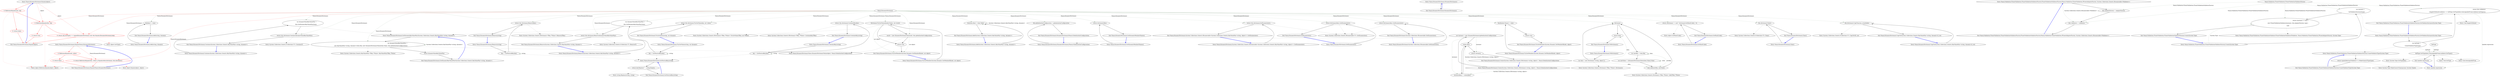 digraph  {
m0_39 [cluster="Nancy.DynamicDictionary.Equals(object)", file="DefaultJsonSerializerFixture.cs", label="Entry Nancy.DynamicDictionary.Equals(object)", span="164-164"];
m0_40 [cluster="Nancy.DynamicDictionary.Equals(object)", color=red, community=0, file="DefaultJsonSerializerFixture.cs", label="0: ReferenceEquals(null, obj)", span="166-166"];
m0_42 [cluster="Nancy.DynamicDictionary.Equals(object)", color=red, community=0, file="DefaultJsonSerializerFixture.cs", label="0: ReferenceEquals(this, obj)", span="171-171"];
m0_44 [cluster="Nancy.DynamicDictionary.Equals(object)", color=red, community=0, file="DefaultJsonSerializerFixture.cs", label="0: return obj.GetType() == typeof(DynamicDictionary) && this.Equals((DynamicDictionary)obj);", span="176-176"];
m0_41 [cluster="Nancy.DynamicDictionary.Equals(object)", color=red, community=0, file="DefaultJsonSerializerFixture.cs", label="0: return false;", span="168-168"];
m0_43 [cluster="Nancy.DynamicDictionary.Equals(object)", color=red, community=0, file="DefaultJsonSerializerFixture.cs", label="0: return true;", span="173-173"];
m0_45 [cluster="Nancy.DynamicDictionary.Equals(object)", file="DefaultJsonSerializerFixture.cs", label="Exit Nancy.DynamicDictionary.Equals(object)", span="164-164"];
m0_110 [cluster="System.Collections.Generic.Dictionary<TKey, TValue>.Add(TKey, TValue)", file="DefaultJsonSerializerFixture.cs", label="Entry System.Collections.Generic.Dictionary<TKey, TValue>.Add(TKey, TValue)", span="0-0"];
m0_60 [cluster="Nancy.DynamicDictionary.ContainsKey(string)", file="DefaultJsonSerializerFixture.cs", label="Entry Nancy.DynamicDictionary.ContainsKey(string)", span="222-222"];
m0_61 [cluster="Nancy.DynamicDictionary.ContainsKey(string)", file="DefaultJsonSerializerFixture.cs", label="key = GetNeutralKey(key)", span="224-224"];
m0_62 [cluster="Nancy.DynamicDictionary.ContainsKey(string)", file="DefaultJsonSerializerFixture.cs", label="return this.dictionary.ContainsKey(key);", span="225-225"];
m0_63 [cluster="Nancy.DynamicDictionary.ContainsKey(string)", file="DefaultJsonSerializerFixture.cs", label="Exit Nancy.DynamicDictionary.ContainsKey(string)", span="222-222"];
m0_32 [cluster="Nancy.DynamicDictionary.Equals(Nancy.DynamicDictionary)", file="DefaultJsonSerializerFixture.cs", label="Entry Nancy.DynamicDictionary.Equals(Nancy.DynamicDictionary)", span="149-149"];
m0_33 [cluster="Nancy.DynamicDictionary.Equals(Nancy.DynamicDictionary)", color=red, community=0, file="DefaultJsonSerializerFixture.cs", label="0: ReferenceEquals(null, other)", span="151-151"];
m0_35 [cluster="Nancy.DynamicDictionary.Equals(Nancy.DynamicDictionary)", color=red, community=0, file="DefaultJsonSerializerFixture.cs", label="0: return ReferenceEquals(this, other) || Equals(other.dictionary, this.dictionary);", span="156-156"];
m0_34 [cluster="Nancy.DynamicDictionary.Equals(Nancy.DynamicDictionary)", color=red, community=0, file="DefaultJsonSerializerFixture.cs", label="0: return false;", span="153-153"];
m0_36 [cluster="Nancy.DynamicDictionary.Equals(Nancy.DynamicDictionary)", file="DefaultJsonSerializerFixture.cs", label="Exit Nancy.DynamicDictionary.Equals(Nancy.DynamicDictionary)", span="149-149"];
m0_11 [cluster="Nancy.DynamicDictionary.TrySetMember(System.Dynamic.SetMemberBinder, object)", file="DefaultJsonSerializerFixture.cs", label="Entry Nancy.DynamicDictionary.TrySetMember(System.Dynamic.SetMemberBinder, object)", span="70-70"];
m0_12 [cluster="Nancy.DynamicDictionary.TrySetMember(System.Dynamic.SetMemberBinder, object)", file="DefaultJsonSerializerFixture.cs", label="this[binder.Name] = value", span="72-72"];
m0_13 [cluster="Nancy.DynamicDictionary.TrySetMember(System.Dynamic.SetMemberBinder, object)", file="DefaultJsonSerializerFixture.cs", label="return true;", span="73-73"];
m0_14 [cluster="Nancy.DynamicDictionary.TrySetMember(System.Dynamic.SetMemberBinder, object)", file="DefaultJsonSerializerFixture.cs", label="Exit Nancy.DynamicDictionary.TrySetMember(System.Dynamic.SetMemberBinder, object)", span="70-70"];
m0_89 [cluster="Nancy.DynamicDictionary.Remove(System.Collections.Generic.KeyValuePair<string, dynamic>)", file="DefaultJsonSerializerFixture.cs", label="Entry Nancy.DynamicDictionary.Remove(System.Collections.Generic.KeyValuePair<string, dynamic>)", span="315-315"];
m0_90 [cluster="Nancy.DynamicDictionary.Remove(System.Collections.Generic.KeyValuePair<string, dynamic>)", file="DefaultJsonSerializerFixture.cs", label="var dynamicValueKeyValuePair =\r\n                this.GetDynamicKeyValuePair(item)", span="317-318"];
m0_91 [cluster="Nancy.DynamicDictionary.Remove(System.Collections.Generic.KeyValuePair<string, dynamic>)", file="DefaultJsonSerializerFixture.cs", label="return this.dictionary.Remove(dynamicValueKeyValuePair);", span="320-320"];
m0_92 [cluster="Nancy.DynamicDictionary.Remove(System.Collections.Generic.KeyValuePair<string, dynamic>)", file="DefaultJsonSerializerFixture.cs", label="Exit Nancy.DynamicDictionary.Remove(System.Collections.Generic.KeyValuePair<string, dynamic>)", span="315-315"];
m0_53 [cluster="object.GetHashCode()", file="DefaultJsonSerializerFixture.cs", label="Entry object.GetHashCode()", span="0-0"];
m0_46 [cluster="object.GetType()", file="DefaultJsonSerializerFixture.cs", label="Entry object.GetType()", span="0-0"];
m0_57 [cluster="Nancy.DynamicDictionary.Add(System.Collections.Generic.KeyValuePair<string, dynamic>)", file="DefaultJsonSerializerFixture.cs", label="Entry Nancy.DynamicDictionary.Add(System.Collections.Generic.KeyValuePair<string, dynamic>)", span="211-211"];
m0_58 [cluster="Nancy.DynamicDictionary.Add(System.Collections.Generic.KeyValuePair<string, dynamic>)", file="DefaultJsonSerializerFixture.cs", label="this[item.Key] = item.Value", span="213-213"];
m0_59 [cluster="Nancy.DynamicDictionary.Add(System.Collections.Generic.KeyValuePair<string, dynamic>)", file="DefaultJsonSerializerFixture.cs", label="Exit Nancy.DynamicDictionary.Add(System.Collections.Generic.KeyValuePair<string, dynamic>)", span="211-211"];
m0_83 [cluster="System.Collections.Generic.ICollection<T>.CopyTo(T[], int)", file="DefaultJsonSerializerFixture.cs", label="Entry System.Collections.Generic.ICollection<T>.CopyTo(T[], int)", span="0-0"];
m0_97 [cluster="System.Collections.Generic.KeyValuePair<TKey, TValue>.KeyValuePair(TKey, TValue)", file="DefaultJsonSerializerFixture.cs", label="Entry System.Collections.Generic.KeyValuePair<TKey, TValue>.KeyValuePair(TKey, TValue)", span="0-0"];
m0_74 [cluster="Nancy.DynamicDictionary.Contains(System.Collections.Generic.KeyValuePair<string, dynamic>)", file="DefaultJsonSerializerFixture.cs", label="Entry Nancy.DynamicDictionary.Contains(System.Collections.Generic.KeyValuePair<string, dynamic>)", span="272-272"];
m0_75 [cluster="Nancy.DynamicDictionary.Contains(System.Collections.Generic.KeyValuePair<string, dynamic>)", file="DefaultJsonSerializerFixture.cs", label="var dynamicValueKeyValuePair =\r\n                this.GetDynamicKeyValuePair(item)", span="274-275"];
m0_76 [cluster="Nancy.DynamicDictionary.Contains(System.Collections.Generic.KeyValuePair<string, dynamic>)", file="DefaultJsonSerializerFixture.cs", label="return this.dictionary.Contains(dynamicValueKeyValuePair);", span="277-277"];
m0_77 [cluster="Nancy.DynamicDictionary.Contains(System.Collections.Generic.KeyValuePair<string, dynamic>)", file="DefaultJsonSerializerFixture.cs", label="Exit Nancy.DynamicDictionary.Contains(System.Collections.Generic.KeyValuePair<string, dynamic>)", span="272-272"];
m0_100 [cluster="string.Replace(string, string)", file="DefaultJsonSerializerFixture.cs", label="Entry string.Replace(string, string)", span="0-0"];
m0_15 [cluster="Nancy.DynamicDictionary.TryGetMember(System.Dynamic.GetMemberBinder, out object)", file="DefaultJsonSerializerFixture.cs", label="Entry Nancy.DynamicDictionary.TryGetMember(System.Dynamic.GetMemberBinder, out object)", span="81-81"];
m0_16 [cluster="Nancy.DynamicDictionary.TryGetMember(System.Dynamic.GetMemberBinder, out object)", file="DefaultJsonSerializerFixture.cs", label="!dictionary.TryGetValue(binder.Name, out result)", span="83-83"];
m0_17 [cluster="Nancy.DynamicDictionary.TryGetMember(System.Dynamic.GetMemberBinder, out object)", file="DefaultJsonSerializerFixture.cs", label="result = new DynamicDictionaryValue(null, this.globalizationConfiguration)", span="85-85"];
m0_18 [cluster="Nancy.DynamicDictionary.TryGetMember(System.Dynamic.GetMemberBinder, out object)", file="DefaultJsonSerializerFixture.cs", label="return true;", span="88-88"];
m0_19 [cluster="Nancy.DynamicDictionary.TryGetMember(System.Dynamic.GetMemberBinder, out object)", file="DefaultJsonSerializerFixture.cs", label="Exit Nancy.DynamicDictionary.TryGetMember(System.Dynamic.GetMemberBinder, out object)", span="81-81"];
m0_2 [cluster="Nancy.DynamicDictionary.DynamicDictionary(Nancy.GlobalizationConfiguration)", file="DefaultJsonSerializerFixture.cs", label="Entry Nancy.DynamicDictionary.DynamicDictionary(Nancy.GlobalizationConfiguration)", span="33-33"];
m0_3 [cluster="Nancy.DynamicDictionary.DynamicDictionary(Nancy.GlobalizationConfiguration)", file="DefaultJsonSerializerFixture.cs", label="this.globalizationConfiguration = globalizationConfiguration", span="35-35"];
m0_4 [cluster="Nancy.DynamicDictionary.DynamicDictionary(Nancy.GlobalizationConfiguration)", file="DefaultJsonSerializerFixture.cs", label="Exit Nancy.DynamicDictionary.DynamicDictionary(Nancy.GlobalizationConfiguration)", span="33-33"];
m0_64 [cluster="Nancy.DynamicDictionary.GetNeutralKey(string)", file="DefaultJsonSerializerFixture.cs", label="Entry Nancy.DynamicDictionary.GetNeutralKey(string)", span="342-342"];
m0_98 [cluster="Nancy.DynamicDictionary.GetNeutralKey(string)", file="DefaultJsonSerializerFixture.cs", label="return key.Replace(''-'', string.Empty);", span="344-344"];
m0_99 [cluster="Nancy.DynamicDictionary.GetNeutralKey(string)", file="DefaultJsonSerializerFixture.cs", label="Exit Nancy.DynamicDictionary.GetNeutralKey(string)", span="342-342"];
m0_22 [cluster="Nancy.DynamicDictionary.GetDynamicMemberNames()", file="DefaultJsonSerializerFixture.cs", label="Entry Nancy.DynamicDictionary.GetDynamicMemberNames()", span="95-95"];
m0_23 [cluster="Nancy.DynamicDictionary.GetDynamicMemberNames()", file="DefaultJsonSerializerFixture.cs", label="return dictionary.Keys;", span="97-97"];
m0_24 [cluster="Nancy.DynamicDictionary.GetDynamicMemberNames()", file="DefaultJsonSerializerFixture.cs", label="Exit Nancy.DynamicDictionary.GetDynamicMemberNames()", span="95-95"];
m0_47 [cluster="Nancy.DynamicDictionary.System.Collections.Generic.IEnumerable<System.Collections.Generic.KeyValuePair<string, object>>.GetEnumerator()", file="DefaultJsonSerializerFixture.cs", label="Entry Nancy.DynamicDictionary.System.Collections.Generic.IEnumerable<System.Collections.Generic.KeyValuePair<string, object>>.GetEnumerator()", span="183-183"];
m0_48 [cluster="Nancy.DynamicDictionary.System.Collections.Generic.IEnumerable<System.Collections.Generic.KeyValuePair<string, object>>.GetEnumerator()", file="DefaultJsonSerializerFixture.cs", label="return this.dictionary.GetEnumerator();", span="185-185"];
m0_49 [cluster="Nancy.DynamicDictionary.System.Collections.Generic.IEnumerable<System.Collections.Generic.KeyValuePair<string, object>>.GetEnumerator()", file="DefaultJsonSerializerFixture.cs", label="Exit Nancy.DynamicDictionary.System.Collections.Generic.IEnumerable<System.Collections.Generic.KeyValuePair<string, object>>.GetEnumerator()", span="183-183"];
m0_88 [cluster="System.Collections.Generic.IDictionary<TKey, TValue>.Remove(TKey)", file="DefaultJsonSerializerFixture.cs", label="Entry System.Collections.Generic.IDictionary<TKey, TValue>.Remove(TKey)", span="0-0"];
m0_101 [cluster="Nancy.DynamicDictionary.ToDictionary()", file="DefaultJsonSerializerFixture.cs", label="Entry Nancy.DynamicDictionary.ToDictionary()", span="351-351"];
m0_102 [cluster="Nancy.DynamicDictionary.ToDictionary()", file="DefaultJsonSerializerFixture.cs", label="var data = new Dictionary<string, object>()", span="353-353"];
m0_103 [cluster="Nancy.DynamicDictionary.ToDictionary()", file="DefaultJsonSerializerFixture.cs", label=dictionary, span="355-355"];
m0_106 [cluster="Nancy.DynamicDictionary.ToDictionary()", file="DefaultJsonSerializerFixture.cs", label="data.Add(newKey, newValue)", span="360-360"];
m0_107 [cluster="Nancy.DynamicDictionary.ToDictionary()", file="DefaultJsonSerializerFixture.cs", label="return data;", span="363-363"];
m0_104 [cluster="Nancy.DynamicDictionary.ToDictionary()", file="DefaultJsonSerializerFixture.cs", label="var newKey = item.Key", span="357-357"];
m0_105 [cluster="Nancy.DynamicDictionary.ToDictionary()", file="DefaultJsonSerializerFixture.cs", label="var newValue = ((DynamicDictionaryValue)item.Value).Value", span="358-358"];
m0_108 [cluster="Nancy.DynamicDictionary.ToDictionary()", file="DefaultJsonSerializerFixture.cs", label="Exit Nancy.DynamicDictionary.ToDictionary()", span="351-351"];
m0_21 [cluster="Nancy.DynamicDictionaryValue.DynamicDictionaryValue(object, Nancy.GlobalizationConfiguration)", file="DefaultJsonSerializerFixture.cs", label="Entry Nancy.DynamicDictionaryValue.DynamicDictionaryValue(object, Nancy.GlobalizationConfiguration)", span="38-38"];
m0_73 [cluster="System.Collections.Generic.ICollection<T>.Clear()", file="DefaultJsonSerializerFixture.cs", label="Entry System.Collections.Generic.ICollection<T>.Clear()", span="0-0"];
m0_5 [cluster="Nancy.DynamicDictionary.Create(System.Collections.Generic.IDictionary<string, object>, Nancy.GlobalizationConfiguration)", file="DefaultJsonSerializerFixture.cs", label="Entry Nancy.DynamicDictionary.Create(System.Collections.Generic.IDictionary<string, object>, Nancy.GlobalizationConfiguration)", span="53-53"];
m0_6 [cluster="Nancy.DynamicDictionary.Create(System.Collections.Generic.IDictionary<string, object>, Nancy.GlobalizationConfiguration)", file="DefaultJsonSerializerFixture.cs", label="var instance = new DynamicDictionary(globalizationConfiguration)", span="55-55"];
m0_7 [cluster="Nancy.DynamicDictionary.Create(System.Collections.Generic.IDictionary<string, object>, Nancy.GlobalizationConfiguration)", file="DefaultJsonSerializerFixture.cs", label="values.Keys", span="57-57"];
m0_8 [cluster="Nancy.DynamicDictionary.Create(System.Collections.Generic.IDictionary<string, object>, Nancy.GlobalizationConfiguration)", file="DefaultJsonSerializerFixture.cs", label="instance[key] = values[key]", span="59-59"];
m0_9 [cluster="Nancy.DynamicDictionary.Create(System.Collections.Generic.IDictionary<string, object>, Nancy.GlobalizationConfiguration)", file="DefaultJsonSerializerFixture.cs", label="return instance;", span="62-62"];
m0_10 [cluster="Nancy.DynamicDictionary.Create(System.Collections.Generic.IDictionary<string, object>, Nancy.GlobalizationConfiguration)", file="DefaultJsonSerializerFixture.cs", label="Exit Nancy.DynamicDictionary.Create(System.Collections.Generic.IDictionary<string, object>, Nancy.GlobalizationConfiguration)", span="53-53"];
m0_50 [cluster="Nancy.DynamicDictionary.GetHashCode()", file="DefaultJsonSerializerFixture.cs", label="Entry Nancy.DynamicDictionary.GetHashCode()", span="192-192"];
m0_51 [cluster="Nancy.DynamicDictionary.GetHashCode()", file="DefaultJsonSerializerFixture.cs", label="return (dictionary != null ? dictionary.GetHashCode() : 0);", span="194-194"];
m0_52 [cluster="Nancy.DynamicDictionary.GetHashCode()", file="DefaultJsonSerializerFixture.cs", label="Exit Nancy.DynamicDictionary.GetHashCode()", span="192-192"];
m0_70 [cluster="Nancy.DynamicDictionary.Clear()", file="DefaultJsonSerializerFixture.cs", label="Entry Nancy.DynamicDictionary.Clear()", span="252-252"];
m0_71 [cluster="Nancy.DynamicDictionary.Clear()", file="DefaultJsonSerializerFixture.cs", label="this.dictionary.Clear()", span="254-254"];
m0_72 [cluster="Nancy.DynamicDictionary.Clear()", file="DefaultJsonSerializerFixture.cs", label="Exit Nancy.DynamicDictionary.Clear()", span="252-252"];
m0_109 [cluster="System.Collections.Generic.Dictionary<TKey, TValue>.Dictionary()", file="DefaultJsonSerializerFixture.cs", label="Entry System.Collections.Generic.Dictionary<TKey, TValue>.Dictionary()", span="0-0"];
m0_80 [cluster="Nancy.DynamicDictionary.CopyTo(System.Collections.Generic.KeyValuePair<string, dynamic>[], int)", file="DefaultJsonSerializerFixture.cs", label="Entry Nancy.DynamicDictionary.CopyTo(System.Collections.Generic.KeyValuePair<string, dynamic>[], int)", span="285-285"];
m0_81 [cluster="Nancy.DynamicDictionary.CopyTo(System.Collections.Generic.KeyValuePair<string, dynamic>[], int)", file="DefaultJsonSerializerFixture.cs", label="this.dictionary.CopyTo(array, arrayIndex)", span="287-287"];
m0_82 [cluster="Nancy.DynamicDictionary.CopyTo(System.Collections.Generic.KeyValuePair<string, dynamic>[], int)", file="DefaultJsonSerializerFixture.cs", label="Exit Nancy.DynamicDictionary.CopyTo(System.Collections.Generic.KeyValuePair<string, dynamic>[], int)", span="285-285"];
m0_54 [cluster="Nancy.DynamicDictionary.Add(string, dynamic)", file="DefaultJsonSerializerFixture.cs", label="Entry Nancy.DynamicDictionary.Add(string, dynamic)", span="202-202"];
m0_55 [cluster="Nancy.DynamicDictionary.Add(string, dynamic)", file="DefaultJsonSerializerFixture.cs", label="this[key] = value", span="204-204"];
m0_56 [cluster="Nancy.DynamicDictionary.Add(string, dynamic)", file="DefaultJsonSerializerFixture.cs", label="Exit Nancy.DynamicDictionary.Add(string, dynamic)", span="202-202"];
m0_65 [cluster="System.Collections.Generic.IDictionary<TKey, TValue>.ContainsKey(TKey)", file="DefaultJsonSerializerFixture.cs", label="Entry System.Collections.Generic.IDictionary<TKey, TValue>.ContainsKey(TKey)", span="0-0"];
m0_66 [cluster="Nancy.DynamicDictionary.TryGetValue(string, out dynamic)", file="DefaultJsonSerializerFixture.cs", label="Entry Nancy.DynamicDictionary.TryGetValue(string, out dynamic)", span="243-243"];
m0_67 [cluster="Nancy.DynamicDictionary.TryGetValue(string, out dynamic)", file="DefaultJsonSerializerFixture.cs", label="key = GetNeutralKey(key)", span="245-245"];
m0_68 [cluster="Nancy.DynamicDictionary.TryGetValue(string, out dynamic)", file="DefaultJsonSerializerFixture.cs", label="return this.dictionary.TryGetValue(key, out value);", span="246-246"];
m0_69 [cluster="Nancy.DynamicDictionary.TryGetValue(string, out dynamic)", file="DefaultJsonSerializerFixture.cs", label="Exit Nancy.DynamicDictionary.TryGetValue(string, out dynamic)", span="243-243"];
m0_79 [cluster="System.Collections.Generic.ICollection<T>.Contains(T)", file="DefaultJsonSerializerFixture.cs", label="Entry System.Collections.Generic.ICollection<T>.Contains(T)", span="0-0"];
m0_37 [cluster="object.ReferenceEquals(object, object)", file="DefaultJsonSerializerFixture.cs", label="Entry object.ReferenceEquals(object, object)", span="0-0"];
m0_84 [cluster="Nancy.DynamicDictionary.Remove(string)", file="DefaultJsonSerializerFixture.cs", label="Entry Nancy.DynamicDictionary.Remove(string)", span="304-304"];
m0_85 [cluster="Nancy.DynamicDictionary.Remove(string)", file="DefaultJsonSerializerFixture.cs", label="key = GetNeutralKey(key)", span="306-306"];
m0_86 [cluster="Nancy.DynamicDictionary.Remove(string)", file="DefaultJsonSerializerFixture.cs", label="return this.dictionary.Remove(key);", span="307-307"];
m0_87 [cluster="Nancy.DynamicDictionary.Remove(string)", file="DefaultJsonSerializerFixture.cs", label="Exit Nancy.DynamicDictionary.Remove(string)", span="304-304"];
m0_20 [cluster="System.Collections.Generic.IDictionary<TKey, TValue>.TryGetValue(TKey, out TValue)", file="DefaultJsonSerializerFixture.cs", label="Entry System.Collections.Generic.IDictionary<TKey, TValue>.TryGetValue(TKey, out TValue)", span="0-0"];
m0_93 [cluster="System.Collections.Generic.ICollection<T>.Remove(T)", file="DefaultJsonSerializerFixture.cs", label="Entry System.Collections.Generic.ICollection<T>.Remove(T)", span="0-0"];
m0_38 [cluster="object.Equals(object, object)", file="DefaultJsonSerializerFixture.cs", label="Entry object.Equals(object, object)", span="0-0"];
m0_78 [cluster="Nancy.DynamicDictionary.GetDynamicKeyValuePair(System.Collections.Generic.KeyValuePair<string, dynamic>)", file="DefaultJsonSerializerFixture.cs", label="Entry Nancy.DynamicDictionary.GetDynamicKeyValuePair(System.Collections.Generic.KeyValuePair<string, dynamic>)", span="335-335"];
m0_94 [cluster="Nancy.DynamicDictionary.GetDynamicKeyValuePair(System.Collections.Generic.KeyValuePair<string, dynamic>)", file="DefaultJsonSerializerFixture.cs", label="var dynamicValueKeyValuePair =\r\n                new KeyValuePair<string, dynamic>(item.Key, new DynamicDictionaryValue(item.Value, this.globalizationConfiguration))", span="337-338"];
m0_95 [cluster="Nancy.DynamicDictionary.GetDynamicKeyValuePair(System.Collections.Generic.KeyValuePair<string, dynamic>)", file="DefaultJsonSerializerFixture.cs", label="return dynamicValueKeyValuePair;", span="339-339"];
m0_96 [cluster="Nancy.DynamicDictionary.GetDynamicKeyValuePair(System.Collections.Generic.KeyValuePair<string, dynamic>)", file="DefaultJsonSerializerFixture.cs", label="Exit Nancy.DynamicDictionary.GetDynamicKeyValuePair(System.Collections.Generic.KeyValuePair<string, dynamic>)", span="335-335"];
m0_28 [cluster="System.Collections.Generic.IEnumerable<T>.GetEnumerator()", file="DefaultJsonSerializerFixture.cs", label="Entry System.Collections.Generic.IEnumerable<T>.GetEnumerator()", span="0-0"];
m0_0 [cluster="Nancy.DynamicDictionary.DynamicDictionary()", file="DefaultJsonSerializerFixture.cs", label="Entry Nancy.DynamicDictionary.DynamicDictionary()", span="24-24"];
m0_1 [cluster="Nancy.DynamicDictionary.DynamicDictionary()", file="DefaultJsonSerializerFixture.cs", label="Exit Nancy.DynamicDictionary.DynamicDictionary()", span="24-24"];
m0_25 [cluster="Nancy.DynamicDictionary.GetEnumerator()", file="DefaultJsonSerializerFixture.cs", label="Entry Nancy.DynamicDictionary.GetEnumerator()", span="104-104"];
m0_26 [cluster="Nancy.DynamicDictionary.GetEnumerator()", file="DefaultJsonSerializerFixture.cs", label="return dictionary.Keys.GetEnumerator();", span="106-106"];
m0_27 [cluster="Nancy.DynamicDictionary.GetEnumerator()", file="DefaultJsonSerializerFixture.cs", label="Exit Nancy.DynamicDictionary.GetEnumerator()", span="104-104"];
m0_29 [cluster="Nancy.DynamicDictionary.System.Collections.IEnumerable.GetEnumerator()", file="DefaultJsonSerializerFixture.cs", label="Entry Nancy.DynamicDictionary.System.Collections.IEnumerable.GetEnumerator()", span="113-113"];
m0_30 [cluster="Nancy.DynamicDictionary.System.Collections.IEnumerable.GetEnumerator()", file="DefaultJsonSerializerFixture.cs", label="return dictionary.Keys.GetEnumerator();", span="115-115"];
m0_31 [cluster="Nancy.DynamicDictionary.System.Collections.IEnumerable.GetEnumerator()", file="DefaultJsonSerializerFixture.cs", label="Exit Nancy.DynamicDictionary.System.Collections.IEnumerable.GetEnumerator()", span="113-113"];
m0_111 [file="DefaultJsonSerializerFixture.cs", label="Nancy.DynamicDictionary", span=""];
m1_0 [cluster="Nancy.Validation.FluentValidation.FluentValidationValidatorFactory.FluentValidationValidatorFactory(Nancy.Validation.FluentValidation.IFluentAdapterFactory, System.Collections.Generic.IEnumerable<IValidator>)", file="NancySerializationStrategy.cs", label="Entry Nancy.Validation.FluentValidation.FluentValidationValidatorFactory.FluentValidationValidatorFactory(Nancy.Validation.FluentValidation.IFluentAdapterFactory, System.Collections.Generic.IEnumerable<IValidator>)", span="22-22"];
m1_1 [cluster="Nancy.Validation.FluentValidation.FluentValidationValidatorFactory.FluentValidationValidatorFactory(Nancy.Validation.FluentValidation.IFluentAdapterFactory, System.Collections.Generic.IEnumerable<IValidator>)", file="NancySerializationStrategy.cs", label="this.adapterFactory = adapterFactory", span="24-24"];
m1_2 [cluster="Nancy.Validation.FluentValidation.FluentValidationValidatorFactory.FluentValidationValidatorFactory(Nancy.Validation.FluentValidation.IFluentAdapterFactory, System.Collections.Generic.IEnumerable<IValidator>)", file="NancySerializationStrategy.cs", label="this.validators = validators", span="25-25"];
m1_3 [cluster="Nancy.Validation.FluentValidation.FluentValidationValidatorFactory.FluentValidationValidatorFactory(Nancy.Validation.FluentValidation.IFluentAdapterFactory, System.Collections.Generic.IEnumerable<IValidator>)", file="NancySerializationStrategy.cs", label="Exit Nancy.Validation.FluentValidation.FluentValidationValidatorFactory.FluentValidationValidatorFactory(Nancy.Validation.FluentValidation.IFluentAdapterFactory, System.Collections.Generic.IEnumerable<IValidator>)", span="22-22"];
m1_19 [cluster="Unk.GetType", file="NancySerializationStrategy.cs", label="Entry Unk.GetType", span=""];
m1_20 [cluster="Unk.IsAssignableFrom", file="NancySerializationStrategy.cs", label="Entry Unk.IsAssignableFrom", span=""];
m1_18 [cluster="System.Type.GetTypeInfo()", file="NancySerializationStrategy.cs", label="Entry System.Type.GetTypeInfo()", span="0-0"];
m1_8 [cluster="Nancy.Validation.FluentValidation.FluentValidationValidatorFactory.GetValidatorInstance(System.Type)", file="NancySerializationStrategy.cs", label="Entry Nancy.Validation.FluentValidation.FluentValidationValidatorFactory.GetValidatorInstance(System.Type)", span="43-43"];
m1_10 [cluster="Nancy.Validation.FluentValidation.FluentValidationValidatorFactory.GetValidatorInstance(System.Type)", file="NancySerializationStrategy.cs", label="var fullType =\r\n                CreateValidatorType(type)", span="45-46"];
m1_11 [cluster="Nancy.Validation.FluentValidation.FluentValidationValidatorFactory.GetValidatorInstance(System.Type)", file="NancySerializationStrategy.cs", label="return this.validators\r\n                .SingleOrDefault(validator => fullType.GetTypeInfo().IsAssignableFrom(validator.GetType()));", span="48-49"];
m1_12 [cluster="Nancy.Validation.FluentValidation.FluentValidationValidatorFactory.GetValidatorInstance(System.Type)", file="NancySerializationStrategy.cs", label="Exit Nancy.Validation.FluentValidation.FluentValidationValidatorFactory.GetValidatorInstance(System.Type)", span="43-43"];
m1_9 [cluster="Nancy.Validation.FluentValidation.FluentValidationValidator.FluentValidationValidator(IValidator, Nancy.Validation.FluentValidation.IFluentAdapterFactory, System.Type)", file="NancySerializationStrategy.cs", label="Entry Nancy.Validation.FluentValidation.FluentValidationValidator.FluentValidationValidator(IValidator, Nancy.Validation.FluentValidation.IFluentAdapterFactory, System.Type)", span="26-26"];
m1_14 [cluster="Unk.SingleOrDefault", file="NancySerializationStrategy.cs", label="Entry Unk.SingleOrDefault", span=""];
m1_15 [cluster="lambda expression", file="NancySerializationStrategy.cs", label="Entry lambda expression", span="49-49"];
m1_16 [cluster="lambda expression", file="NancySerializationStrategy.cs", label="fullType.GetTypeInfo().IsAssignableFrom(validator.GetType())", span="49-49"];
m1_17 [cluster="lambda expression", file="NancySerializationStrategy.cs", label="Exit lambda expression", span="49-49"];
m1_4 [cluster="Nancy.Validation.FluentValidation.FluentValidationValidatorFactory.Create(System.Type)", file="NancySerializationStrategy.cs", label="Entry Nancy.Validation.FluentValidation.FluentValidationValidatorFactory.Create(System.Type)", span="33-33"];
m1_5 [cluster="Nancy.Validation.FluentValidation.FluentValidationValidatorFactory.Create(System.Type)", file="NancySerializationStrategy.cs", label="var instance =\r\n                GetValidatorInstance(type)", span="35-36"];
m1_6 [cluster="Nancy.Validation.FluentValidation.FluentValidationValidatorFactory.Create(System.Type)", file="NancySerializationStrategy.cs", label="return (instance != null) ?\r\n                new FluentValidationValidator(instance, this.adapterFactory, type) :\r\n                null;", span="38-40"];
m1_7 [cluster="Nancy.Validation.FluentValidation.FluentValidationValidatorFactory.Create(System.Type)", file="NancySerializationStrategy.cs", label="Exit Nancy.Validation.FluentValidation.FluentValidationValidatorFactory.Create(System.Type)", span="33-33"];
m1_13 [cluster="Nancy.Validation.FluentValidation.FluentValidationValidatorFactory.CreateValidatorType(System.Type)", file="NancySerializationStrategy.cs", label="Entry Nancy.Validation.FluentValidation.FluentValidationValidatorFactory.CreateValidatorType(System.Type)", span="52-52"];
m1_21 [cluster="Nancy.Validation.FluentValidation.FluentValidationValidatorFactory.CreateValidatorType(System.Type)", file="NancySerializationStrategy.cs", label="return typeof(AbstractValidator<>).MakeGenericType(type);", span="54-54"];
m1_22 [cluster="Nancy.Validation.FluentValidation.FluentValidationValidatorFactory.CreateValidatorType(System.Type)", file="NancySerializationStrategy.cs", label="Exit Nancy.Validation.FluentValidation.FluentValidationValidatorFactory.CreateValidatorType(System.Type)", span="52-52"];
m1_23 [cluster="System.Type.MakeGenericType(params System.Type[])", file="NancySerializationStrategy.cs", label="Entry System.Type.MakeGenericType(params System.Type[])", span="0-0"];
m1_24 [file="NancySerializationStrategy.cs", label="Nancy.Validation.FluentValidation.FluentValidationValidatorFactory", span=""];
m1_25 [file="NancySerializationStrategy.cs", label=fullType, span=""];
m0_39 -> m0_40  [color=red, key=0, style=solid];
m0_39 -> m0_42  [color=red, key=1, label=object, style=dashed];
m0_39 -> m0_44  [color=red, key=1, label=object, style=dashed];
m0_40 -> m0_41  [color=red, key=0, style=solid];
m0_40 -> m0_42  [color=red, key=0, style=solid];
m0_40 -> m0_37  [color=red, key=2, style=dotted];
m0_42 -> m0_43  [color=red, key=0, style=solid];
m0_42 -> m0_44  [color=red, key=0, style=solid];
m0_42 -> m0_37  [color=red, key=2, style=dotted];
m0_44 -> m0_45  [color=red, key=0, style=solid];
m0_44 -> m0_46  [color=red, key=2, style=dotted];
m0_44 -> m0_32  [color=red, key=2, style=dotted];
m0_41 -> m0_45  [color=red, key=0, style=solid];
m0_43 -> m0_45  [color=red, key=0, style=solid];
m0_45 -> m0_39  [color=blue, key=0, style=bold];
m0_60 -> m0_61  [key=0, style=solid];
m0_61 -> m0_62  [key=0, style=solid];
m0_61 -> m0_64  [key=2, style=dotted];
m0_61 -> m0_61  [color=darkseagreen4, key=1, label=string, style=dashed];
m0_62 -> m0_63  [key=0, style=solid];
m0_62 -> m0_65  [key=2, style=dotted];
m0_63 -> m0_60  [color=blue, key=0, style=bold];
m0_32 -> m0_33  [color=red, key=0, style=solid];
m0_32 -> m0_35  [color=red, key=1, label="Nancy.DynamicDictionary", style=dashed];
m0_33 -> m0_34  [color=red, key=0, style=solid];
m0_33 -> m0_35  [color=red, key=0, style=solid];
m0_33 -> m0_37  [color=red, key=2, style=dotted];
m0_35 -> m0_36  [color=red, key=0, style=solid];
m0_35 -> m0_37  [color=red, key=2, style=dotted];
m0_35 -> m0_38  [color=red, key=2, style=dotted];
m0_34 -> m0_36  [color=red, key=0, style=solid];
m0_36 -> m0_32  [color=blue, key=0, style=bold];
m0_11 -> m0_12  [key=0, style=solid];
m0_12 -> m0_13  [key=0, style=solid];
m0_13 -> m0_14  [key=0, style=solid];
m0_14 -> m0_11  [color=blue, key=0, style=bold];
m0_89 -> m0_90  [key=0, style=solid];
m0_90 -> m0_91  [key=0, style=solid];
m0_90 -> m0_78  [key=2, style=dotted];
m0_91 -> m0_92  [key=0, style=solid];
m0_91 -> m0_93  [key=2, style=dotted];
m0_92 -> m0_89  [color=blue, key=0, style=bold];
m0_57 -> m0_58  [key=0, style=solid];
m0_58 -> m0_59  [key=0, style=solid];
m0_58 -> m0_58  [color=darkseagreen4, key=1, label="System.Collections.Generic.KeyValuePair<string, dynamic>", style=dashed];
m0_59 -> m0_57  [color=blue, key=0, style=bold];
m0_74 -> m0_75  [key=0, style=solid];
m0_75 -> m0_76  [key=0, style=solid];
m0_75 -> m0_78  [key=2, style=dotted];
m0_76 -> m0_77  [key=0, style=solid];
m0_76 -> m0_79  [key=2, style=dotted];
m0_77 -> m0_74  [color=blue, key=0, style=bold];
m0_15 -> m0_16  [key=0, style=solid];
m0_16 -> m0_17  [key=0, style=solid];
m0_16 -> m0_18  [key=0, style=solid];
m0_16 -> m0_20  [key=2, style=dotted];
m0_16 -> m0_19  [color=darkseagreen4, key=1, label="out object", style=dashed];
m0_17 -> m0_18  [key=0, style=solid];
m0_17 -> m0_21  [key=2, style=dotted];
m0_17 -> m0_19  [color=darkseagreen4, key=1, label="out object", style=dashed];
m0_18 -> m0_19  [key=0, style=solid];
m0_19 -> m0_15  [color=blue, key=0, style=bold];
m0_2 -> m0_3  [key=0, style=solid];
m0_3 -> m0_4  [key=0, style=solid];
m0_4 -> m0_2  [color=blue, key=0, style=bold];
m0_64 -> m0_98  [key=0, style=solid];
m0_98 -> m0_99  [key=0, style=solid];
m0_98 -> m0_100  [key=2, style=dotted];
m0_99 -> m0_64  [color=blue, key=0, style=bold];
m0_22 -> m0_23  [key=0, style=solid];
m0_23 -> m0_24  [key=0, style=solid];
m0_24 -> m0_22  [color=blue, key=0, style=bold];
m0_47 -> m0_48  [key=0, style=solid];
m0_48 -> m0_49  [key=0, style=solid];
m0_48 -> m0_28  [key=2, style=dotted];
m0_49 -> m0_47  [color=blue, key=0, style=bold];
m0_101 -> m0_102  [key=0, style=solid];
m0_102 -> m0_103  [key=0, style=solid];
m0_102 -> m0_109  [key=2, style=dotted];
m0_102 -> m0_106  [color=darkseagreen4, key=1, label=data, style=dashed];
m0_102 -> m0_107  [color=darkseagreen4, key=1, label=data, style=dashed];
m0_103 -> m0_104  [key=0, style=solid];
m0_103 -> m0_107  [key=0, style=solid];
m0_106 -> m0_103  [key=0, style=solid];
m0_106 -> m0_110  [key=2, style=dotted];
m0_107 -> m0_108  [key=0, style=solid];
m0_104 -> m0_105  [key=0, style=solid];
m0_104 -> m0_104  [color=darkseagreen4, key=1, label=item, style=dashed];
m0_104 -> m0_106  [color=darkseagreen4, key=1, label=newKey, style=dashed];
m0_105 -> m0_106  [key=0, style=solid];
m0_105 -> m0_105  [color=darkseagreen4, key=1, label=item, style=dashed];
m0_108 -> m0_101  [color=blue, key=0, style=bold];
m0_5 -> m0_6  [key=0, style=solid];
m0_5 -> m0_7  [color=darkseagreen4, key=1, label="System.Collections.Generic.IDictionary<string, object>", style=dashed];
m0_5 -> m0_8  [color=darkseagreen4, key=1, label="System.Collections.Generic.IDictionary<string, object>", style=dashed];
m0_6 -> m0_7  [key=0, style=solid];
m0_6 -> m0_2  [key=2, style=dotted];
m0_6 -> m0_8  [color=darkseagreen4, key=1, label=instance, style=dashed];
m0_6 -> m0_9  [color=darkseagreen4, key=1, label=instance, style=dashed];
m0_7 -> m0_8  [key=0, style=solid];
m0_7 -> m0_9  [key=0, style=solid];
m0_8 -> m0_7  [key=0, style=solid];
m0_9 -> m0_10  [key=0, style=solid];
m0_10 -> m0_5  [color=blue, key=0, style=bold];
m0_50 -> m0_51  [key=0, style=solid];
m0_51 -> m0_52  [key=0, style=solid];
m0_51 -> m0_53  [key=2, style=dotted];
m0_52 -> m0_50  [color=blue, key=0, style=bold];
m0_70 -> m0_71  [key=0, style=solid];
m0_71 -> m0_72  [key=0, style=solid];
m0_71 -> m0_73  [key=2, style=dotted];
m0_72 -> m0_70  [color=blue, key=0, style=bold];
m0_80 -> m0_81  [key=0, style=solid];
m0_81 -> m0_82  [key=0, style=solid];
m0_81 -> m0_83  [key=2, style=dotted];
m0_82 -> m0_80  [color=blue, key=0, style=bold];
m0_54 -> m0_55  [key=0, style=solid];
m0_55 -> m0_56  [key=0, style=solid];
m0_56 -> m0_54  [color=blue, key=0, style=bold];
m0_66 -> m0_67  [key=0, style=solid];
m0_67 -> m0_68  [key=0, style=solid];
m0_67 -> m0_64  [key=2, style=dotted];
m0_67 -> m0_67  [color=darkseagreen4, key=1, label=string, style=dashed];
m0_68 -> m0_69  [key=0, style=solid];
m0_68 -> m0_20  [key=2, style=dotted];
m0_69 -> m0_66  [color=blue, key=0, style=bold];
m0_84 -> m0_85  [key=0, style=solid];
m0_85 -> m0_86  [key=0, style=solid];
m0_85 -> m0_64  [key=2, style=dotted];
m0_85 -> m0_85  [color=darkseagreen4, key=1, label=string, style=dashed];
m0_86 -> m0_87  [key=0, style=solid];
m0_86 -> m0_88  [key=2, style=dotted];
m0_87 -> m0_84  [color=blue, key=0, style=bold];
m0_78 -> m0_94  [key=0, style=solid];
m0_94 -> m0_95  [key=0, style=solid];
m0_94 -> m0_97  [key=2, style=dotted];
m0_94 -> m0_21  [key=2, style=dotted];
m0_94 -> m0_94  [color=darkseagreen4, key=1, label="System.Collections.Generic.KeyValuePair<string, dynamic>", style=dashed];
m0_95 -> m0_96  [key=0, style=solid];
m0_96 -> m0_78  [color=blue, key=0, style=bold];
m0_0 -> m0_1  [key=0, style=solid];
m0_1 -> m0_0  [color=blue, key=0, style=bold];
m0_25 -> m0_26  [key=0, style=solid];
m0_26 -> m0_27  [key=0, style=solid];
m0_26 -> m0_28  [key=2, style=dotted];
m0_27 -> m0_25  [color=blue, key=0, style=bold];
m0_29 -> m0_30  [key=0, style=solid];
m0_30 -> m0_31  [key=0, style=solid];
m0_30 -> m0_28  [key=2, style=dotted];
m0_31 -> m0_29  [color=blue, key=0, style=bold];
m0_111 -> m0_3  [color=darkseagreen4, key=1, label="Nancy.DynamicDictionary", style=dashed];
m0_111 -> m0_12  [color=darkseagreen4, key=1, label="Nancy.DynamicDictionary", style=dashed];
m0_111 -> m0_16  [color=darkseagreen4, key=1, label="Nancy.DynamicDictionary", style=dashed];
m0_111 -> m0_17  [color=darkseagreen4, key=1, label="Nancy.DynamicDictionary", style=dashed];
m0_111 -> m0_23  [color=darkseagreen4, key=1, label="Nancy.DynamicDictionary", style=dashed];
m0_111 -> m0_26  [color=darkseagreen4, key=1, label="Nancy.DynamicDictionary", style=dashed];
m0_111 -> m0_30  [color=darkseagreen4, key=1, label="Nancy.DynamicDictionary", style=dashed];
m0_111 -> m0_35  [color=red, key=1, label="Nancy.DynamicDictionary", style=dashed];
m0_111 -> m0_42  [color=red, key=1, label="Nancy.DynamicDictionary", style=dashed];
m0_111 -> m0_44  [color=red, key=1, label="Nancy.DynamicDictionary", style=dashed];
m0_111 -> m0_48  [color=darkseagreen4, key=1, label="Nancy.DynamicDictionary", style=dashed];
m0_111 -> m0_51  [color=darkseagreen4, key=1, label="Nancy.DynamicDictionary", style=dashed];
m0_111 -> m0_55  [color=darkseagreen4, key=1, label="Nancy.DynamicDictionary", style=dashed];
m0_111 -> m0_58  [color=darkseagreen4, key=1, label="Nancy.DynamicDictionary", style=dashed];
m0_111 -> m0_62  [color=darkseagreen4, key=1, label="Nancy.DynamicDictionary", style=dashed];
m0_111 -> m0_68  [color=darkseagreen4, key=1, label="Nancy.DynamicDictionary", style=dashed];
m0_111 -> m0_71  [color=darkseagreen4, key=1, label="Nancy.DynamicDictionary", style=dashed];
m0_111 -> m0_75  [color=darkseagreen4, key=1, label="Nancy.DynamicDictionary", style=dashed];
m0_111 -> m0_76  [color=darkseagreen4, key=1, label="Nancy.DynamicDictionary", style=dashed];
m0_111 -> m0_81  [color=darkseagreen4, key=1, label="Nancy.DynamicDictionary", style=dashed];
m0_111 -> m0_86  [color=darkseagreen4, key=1, label="Nancy.DynamicDictionary", style=dashed];
m0_111 -> m0_90  [color=darkseagreen4, key=1, label="Nancy.DynamicDictionary", style=dashed];
m0_111 -> m0_91  [color=darkseagreen4, key=1, label="Nancy.DynamicDictionary", style=dashed];
m0_111 -> m0_94  [color=darkseagreen4, key=1, label="Nancy.DynamicDictionary", style=dashed];
m0_111 -> m0_103  [color=darkseagreen4, key=1, label="Nancy.DynamicDictionary", style=dashed];
m1_0 -> m1_1  [key=0, style=solid];
m1_0 -> m1_2  [color=darkseagreen4, key=1, label="System.Collections.Generic.IEnumerable<IValidator>", style=dashed];
m1_1 -> m1_2  [key=0, style=solid];
m1_2 -> m1_3  [key=0, style=solid];
m1_3 -> m1_0  [color=blue, key=0, style=bold];
m1_8 -> m1_10  [key=0, style=solid];
m1_10 -> m1_11  [key=0, style=solid];
m1_10 -> m1_13  [key=2, style=dotted];
m1_10 -> m1_16  [color=darkseagreen4, key=1, label=fullType, style=dashed];
m1_11 -> m1_12  [key=0, style=solid];
m1_11 -> m1_14  [key=2, style=dotted];
m1_11 -> m1_15  [color=darkseagreen4, key=1, label="lambda expression", style=dashed];
m1_12 -> m1_8  [color=blue, key=0, style=bold];
m1_15 -> m1_16  [key=0, style=solid];
m1_16 -> m1_17  [key=0, style=solid];
m1_16 -> m1_18  [key=2, style=dotted];
m1_16 -> m1_19  [key=2, style=dotted];
m1_16 -> m1_20  [key=2, style=dotted];
m1_17 -> m1_15  [color=blue, key=0, style=bold];
m1_4 -> m1_5  [key=0, style=solid];
m1_4 -> m1_6  [color=darkseagreen4, key=1, label="System.Type", style=dashed];
m1_5 -> m1_6  [key=0, style=solid];
m1_5 -> m1_8  [key=2, style=dotted];
m1_6 -> m1_7  [key=0, style=solid];
m1_6 -> m1_9  [key=2, style=dotted];
m1_7 -> m1_4  [color=blue, key=0, style=bold];
m1_13 -> m1_21  [key=0, style=solid];
m1_21 -> m1_22  [key=0, style=solid];
m1_21 -> m1_23  [key=2, style=dotted];
m1_22 -> m1_13  [color=blue, key=0, style=bold];
m1_24 -> m1_1  [color=darkseagreen4, key=1, label="Nancy.Validation.FluentValidation.FluentValidationValidatorFactory", style=dashed];
m1_24 -> m1_2  [color=darkseagreen4, key=1, label="Nancy.Validation.FluentValidation.FluentValidationValidatorFactory", style=dashed];
m1_24 -> m1_5  [color=darkseagreen4, key=1, label="Nancy.Validation.FluentValidation.FluentValidationValidatorFactory", style=dashed];
m1_24 -> m1_6  [color=darkseagreen4, key=1, label="Nancy.Validation.FluentValidation.FluentValidationValidatorFactory", style=dashed];
m1_24 -> m1_11  [color=darkseagreen4, key=1, label="Nancy.Validation.FluentValidation.FluentValidationValidatorFactory", style=dashed];
m1_25 -> m1_16  [color=darkseagreen4, key=1, label=fullType, style=dashed];
}
